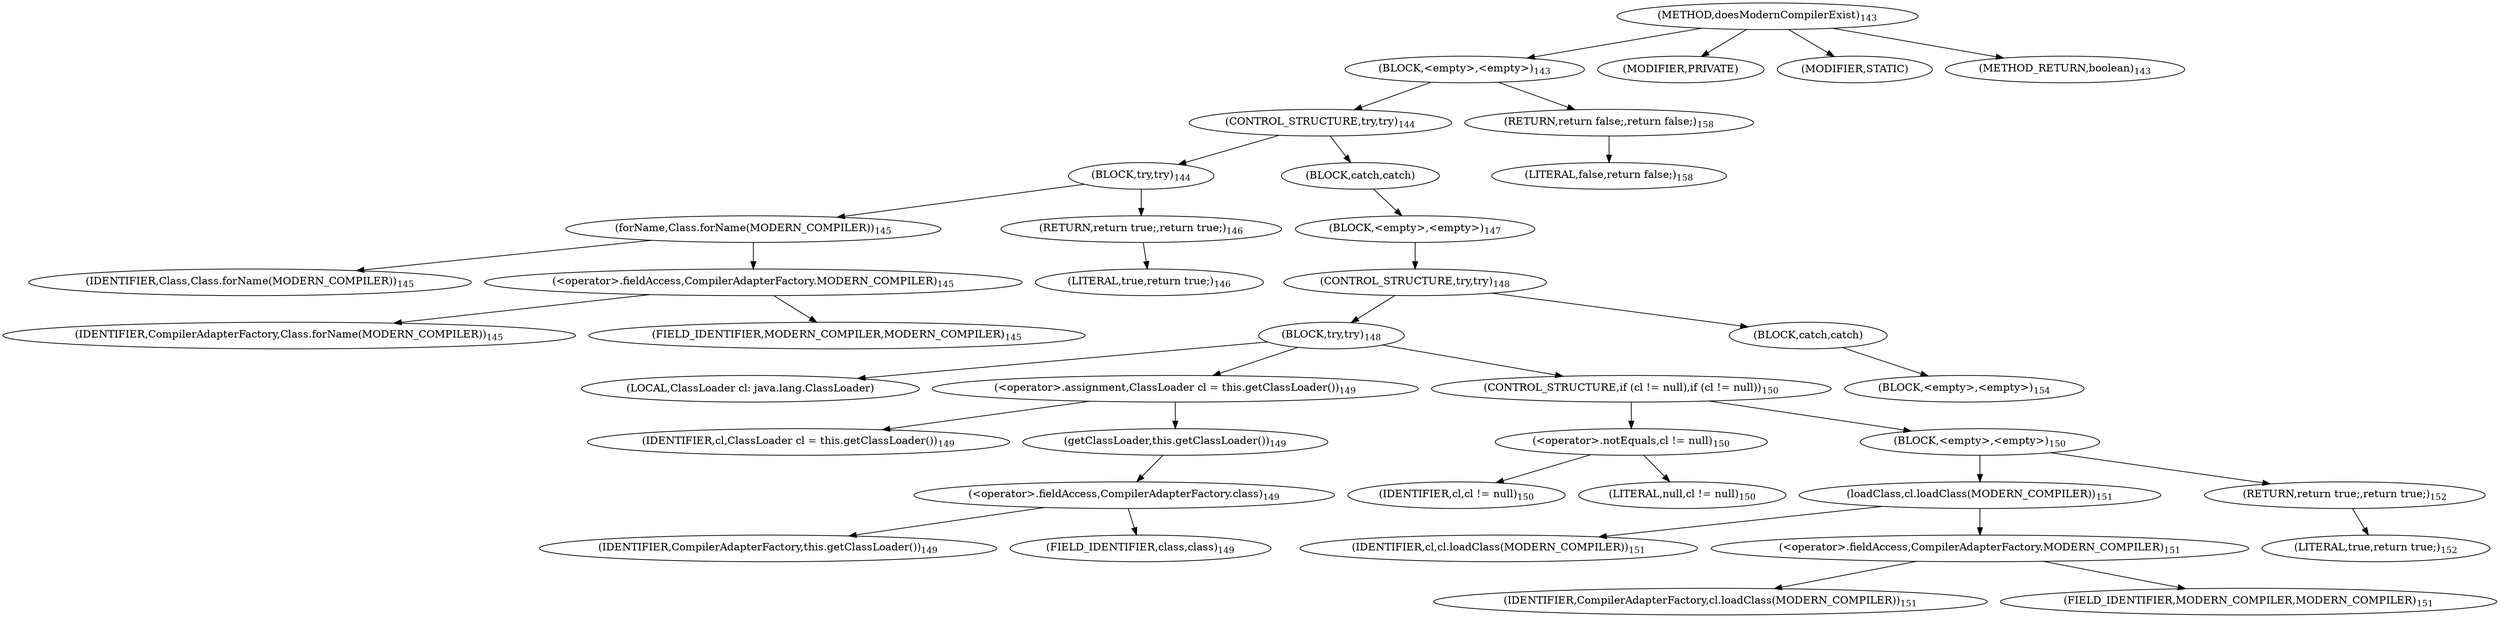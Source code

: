 digraph "doesModernCompilerExist" {  
"268" [label = <(METHOD,doesModernCompilerExist)<SUB>143</SUB>> ]
"269" [label = <(BLOCK,&lt;empty&gt;,&lt;empty&gt;)<SUB>143</SUB>> ]
"270" [label = <(CONTROL_STRUCTURE,try,try)<SUB>144</SUB>> ]
"271" [label = <(BLOCK,try,try)<SUB>144</SUB>> ]
"272" [label = <(forName,Class.forName(MODERN_COMPILER))<SUB>145</SUB>> ]
"273" [label = <(IDENTIFIER,Class,Class.forName(MODERN_COMPILER))<SUB>145</SUB>> ]
"274" [label = <(&lt;operator&gt;.fieldAccess,CompilerAdapterFactory.MODERN_COMPILER)<SUB>145</SUB>> ]
"275" [label = <(IDENTIFIER,CompilerAdapterFactory,Class.forName(MODERN_COMPILER))<SUB>145</SUB>> ]
"276" [label = <(FIELD_IDENTIFIER,MODERN_COMPILER,MODERN_COMPILER)<SUB>145</SUB>> ]
"277" [label = <(RETURN,return true;,return true;)<SUB>146</SUB>> ]
"278" [label = <(LITERAL,true,return true;)<SUB>146</SUB>> ]
"279" [label = <(BLOCK,catch,catch)> ]
"280" [label = <(BLOCK,&lt;empty&gt;,&lt;empty&gt;)<SUB>147</SUB>> ]
"281" [label = <(CONTROL_STRUCTURE,try,try)<SUB>148</SUB>> ]
"282" [label = <(BLOCK,try,try)<SUB>148</SUB>> ]
"283" [label = <(LOCAL,ClassLoader cl: java.lang.ClassLoader)> ]
"284" [label = <(&lt;operator&gt;.assignment,ClassLoader cl = this.getClassLoader())<SUB>149</SUB>> ]
"285" [label = <(IDENTIFIER,cl,ClassLoader cl = this.getClassLoader())<SUB>149</SUB>> ]
"286" [label = <(getClassLoader,this.getClassLoader())<SUB>149</SUB>> ]
"287" [label = <(&lt;operator&gt;.fieldAccess,CompilerAdapterFactory.class)<SUB>149</SUB>> ]
"288" [label = <(IDENTIFIER,CompilerAdapterFactory,this.getClassLoader())<SUB>149</SUB>> ]
"289" [label = <(FIELD_IDENTIFIER,class,class)<SUB>149</SUB>> ]
"290" [label = <(CONTROL_STRUCTURE,if (cl != null),if (cl != null))<SUB>150</SUB>> ]
"291" [label = <(&lt;operator&gt;.notEquals,cl != null)<SUB>150</SUB>> ]
"292" [label = <(IDENTIFIER,cl,cl != null)<SUB>150</SUB>> ]
"293" [label = <(LITERAL,null,cl != null)<SUB>150</SUB>> ]
"294" [label = <(BLOCK,&lt;empty&gt;,&lt;empty&gt;)<SUB>150</SUB>> ]
"295" [label = <(loadClass,cl.loadClass(MODERN_COMPILER))<SUB>151</SUB>> ]
"296" [label = <(IDENTIFIER,cl,cl.loadClass(MODERN_COMPILER))<SUB>151</SUB>> ]
"297" [label = <(&lt;operator&gt;.fieldAccess,CompilerAdapterFactory.MODERN_COMPILER)<SUB>151</SUB>> ]
"298" [label = <(IDENTIFIER,CompilerAdapterFactory,cl.loadClass(MODERN_COMPILER))<SUB>151</SUB>> ]
"299" [label = <(FIELD_IDENTIFIER,MODERN_COMPILER,MODERN_COMPILER)<SUB>151</SUB>> ]
"300" [label = <(RETURN,return true;,return true;)<SUB>152</SUB>> ]
"301" [label = <(LITERAL,true,return true;)<SUB>152</SUB>> ]
"302" [label = <(BLOCK,catch,catch)> ]
"303" [label = <(BLOCK,&lt;empty&gt;,&lt;empty&gt;)<SUB>154</SUB>> ]
"304" [label = <(RETURN,return false;,return false;)<SUB>158</SUB>> ]
"305" [label = <(LITERAL,false,return false;)<SUB>158</SUB>> ]
"306" [label = <(MODIFIER,PRIVATE)> ]
"307" [label = <(MODIFIER,STATIC)> ]
"308" [label = <(METHOD_RETURN,boolean)<SUB>143</SUB>> ]
  "268" -> "269" 
  "268" -> "306" 
  "268" -> "307" 
  "268" -> "308" 
  "269" -> "270" 
  "269" -> "304" 
  "270" -> "271" 
  "270" -> "279" 
  "271" -> "272" 
  "271" -> "277" 
  "272" -> "273" 
  "272" -> "274" 
  "274" -> "275" 
  "274" -> "276" 
  "277" -> "278" 
  "279" -> "280" 
  "280" -> "281" 
  "281" -> "282" 
  "281" -> "302" 
  "282" -> "283" 
  "282" -> "284" 
  "282" -> "290" 
  "284" -> "285" 
  "284" -> "286" 
  "286" -> "287" 
  "287" -> "288" 
  "287" -> "289" 
  "290" -> "291" 
  "290" -> "294" 
  "291" -> "292" 
  "291" -> "293" 
  "294" -> "295" 
  "294" -> "300" 
  "295" -> "296" 
  "295" -> "297" 
  "297" -> "298" 
  "297" -> "299" 
  "300" -> "301" 
  "302" -> "303" 
  "304" -> "305" 
}
